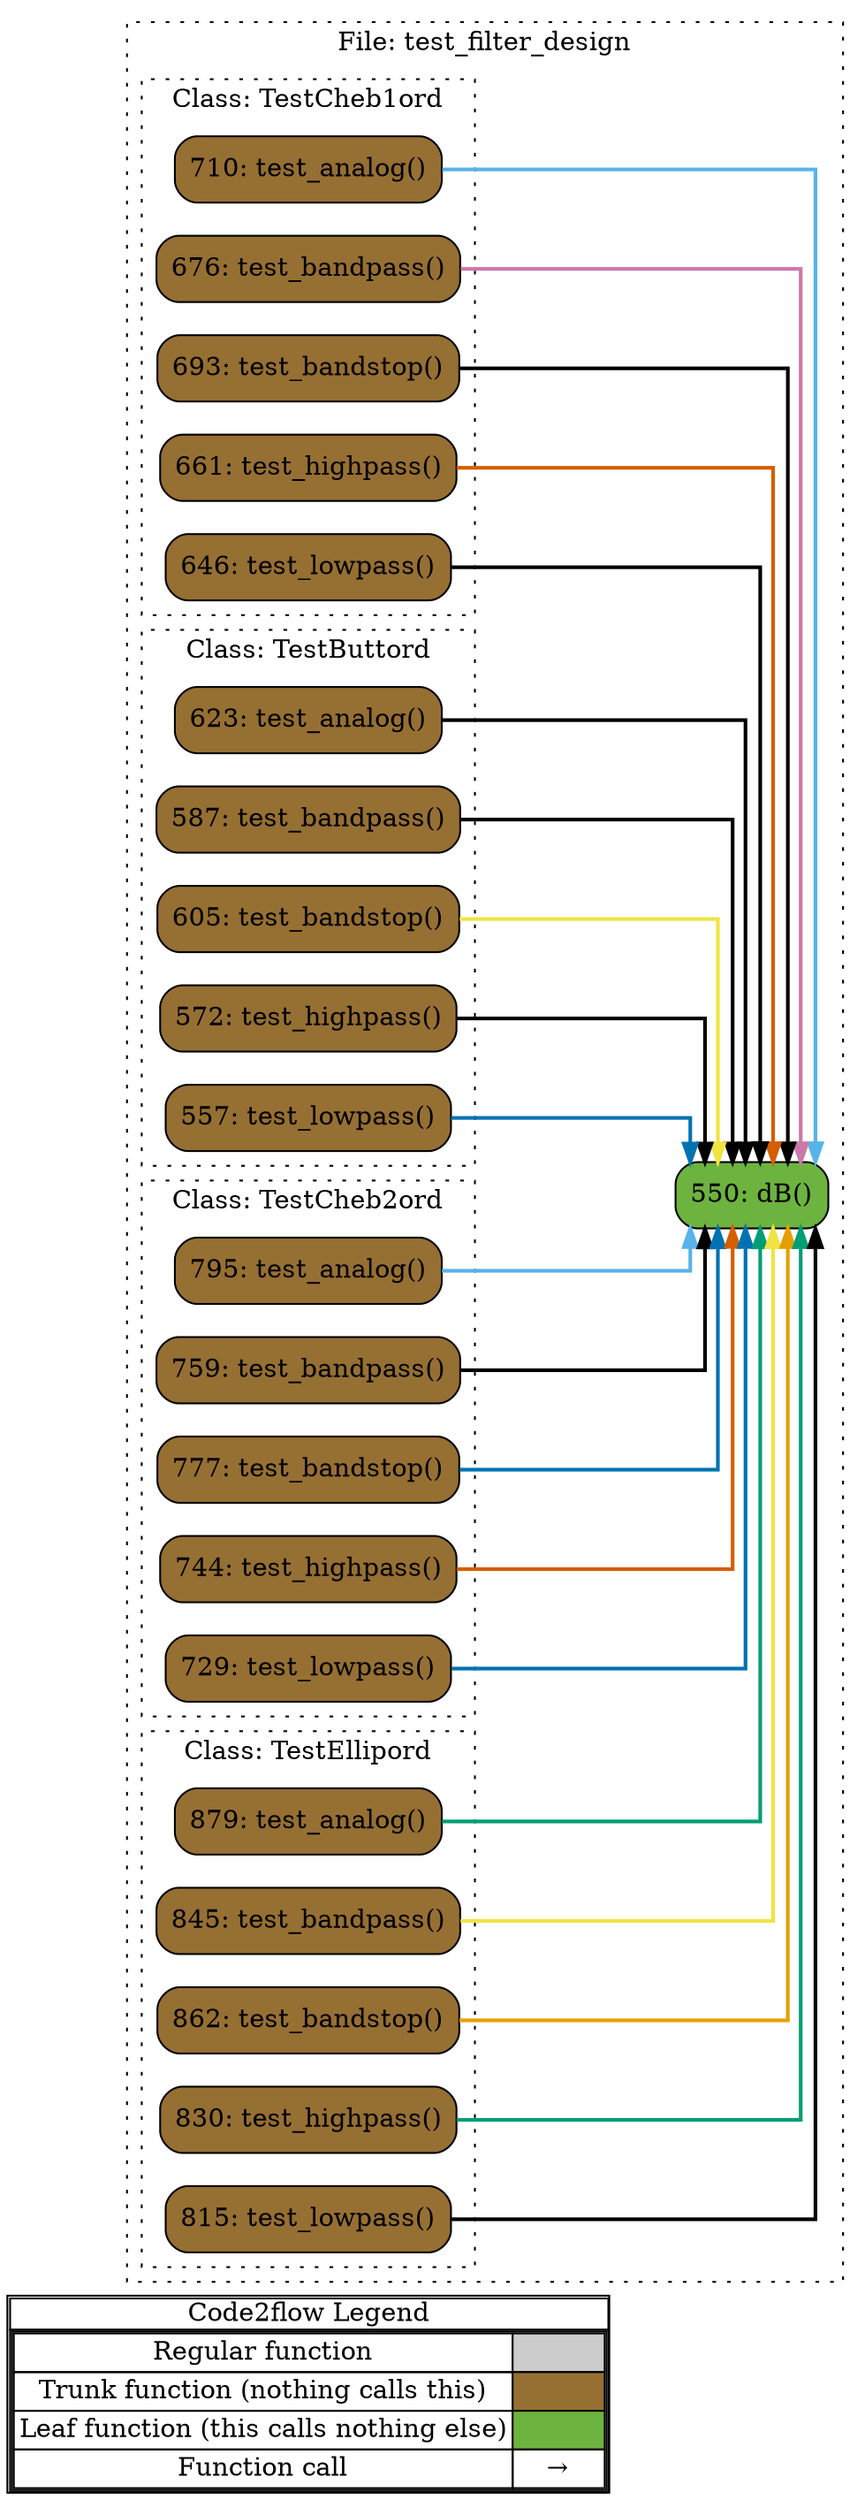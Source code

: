 digraph G {
concentrate=true;
splines="ortho";
rankdir="LR";
subgraph legend{
    rank = min;
    label = "legend";
    Legend [shape=none, margin=0, label = <
        <table cellspacing="0" cellpadding="0" border="1"><tr><td>Code2flow Legend</td></tr><tr><td>
        <table cellspacing="0">
        <tr><td>Regular function</td><td width="50px" bgcolor='#cccccc'></td></tr>
        <tr><td>Trunk function (nothing calls this)</td><td bgcolor='#966F33'></td></tr>
        <tr><td>Leaf function (this calls nothing else)</td><td bgcolor='#6db33f'></td></tr>
        <tr><td>Function call</td><td><font color='black'>&#8594;</font></td></tr>
        </table></td></tr></table>
        >];
}node_d1b3f070 [label="623: test_analog()" name="test_filter_design::TestButtord.test_analog" shape="rect" style="rounded,filled" fillcolor="#966F33" ];
node_5fbbf828 [label="587: test_bandpass()" name="test_filter_design::TestButtord.test_bandpass" shape="rect" style="rounded,filled" fillcolor="#966F33" ];
node_29173f1c [label="605: test_bandstop()" name="test_filter_design::TestButtord.test_bandstop" shape="rect" style="rounded,filled" fillcolor="#966F33" ];
node_541b49e0 [label="572: test_highpass()" name="test_filter_design::TestButtord.test_highpass" shape="rect" style="rounded,filled" fillcolor="#966F33" ];
node_fce1237d [label="557: test_lowpass()" name="test_filter_design::TestButtord.test_lowpass" shape="rect" style="rounded,filled" fillcolor="#966F33" ];
node_c9769992 [label="710: test_analog()" name="test_filter_design::TestCheb1ord.test_analog" shape="rect" style="rounded,filled" fillcolor="#966F33" ];
node_23b51597 [label="676: test_bandpass()" name="test_filter_design::TestCheb1ord.test_bandpass" shape="rect" style="rounded,filled" fillcolor="#966F33" ];
node_55ba5138 [label="693: test_bandstop()" name="test_filter_design::TestCheb1ord.test_bandstop" shape="rect" style="rounded,filled" fillcolor="#966F33" ];
node_10c6f77e [label="661: test_highpass()" name="test_filter_design::TestCheb1ord.test_highpass" shape="rect" style="rounded,filled" fillcolor="#966F33" ];
node_2d121678 [label="646: test_lowpass()" name="test_filter_design::TestCheb1ord.test_lowpass" shape="rect" style="rounded,filled" fillcolor="#966F33" ];
node_7bf5d3e2 [label="795: test_analog()" name="test_filter_design::TestCheb2ord.test_analog" shape="rect" style="rounded,filled" fillcolor="#966F33" ];
node_91afdcd0 [label="759: test_bandpass()" name="test_filter_design::TestCheb2ord.test_bandpass" shape="rect" style="rounded,filled" fillcolor="#966F33" ];
node_35207f9d [label="777: test_bandstop()" name="test_filter_design::TestCheb2ord.test_bandstop" shape="rect" style="rounded,filled" fillcolor="#966F33" ];
node_29077616 [label="744: test_highpass()" name="test_filter_design::TestCheb2ord.test_highpass" shape="rect" style="rounded,filled" fillcolor="#966F33" ];
node_4377ee9d [label="729: test_lowpass()" name="test_filter_design::TestCheb2ord.test_lowpass" shape="rect" style="rounded,filled" fillcolor="#966F33" ];
node_b51672e3 [label="879: test_analog()" name="test_filter_design::TestEllipord.test_analog" shape="rect" style="rounded,filled" fillcolor="#966F33" ];
node_25280d74 [label="845: test_bandpass()" name="test_filter_design::TestEllipord.test_bandpass" shape="rect" style="rounded,filled" fillcolor="#966F33" ];
node_d5e295c1 [label="862: test_bandstop()" name="test_filter_design::TestEllipord.test_bandstop" shape="rect" style="rounded,filled" fillcolor="#966F33" ];
node_8c59b37b [label="830: test_highpass()" name="test_filter_design::TestEllipord.test_highpass" shape="rect" style="rounded,filled" fillcolor="#966F33" ];
node_b3e59e68 [label="815: test_lowpass()" name="test_filter_design::TestEllipord.test_lowpass" shape="rect" style="rounded,filled" fillcolor="#966F33" ];
node_8e514125 [label="550: dB()" name="test_filter_design::dB" shape="rect" style="rounded,filled" fillcolor="#6db33f" ];
node_d1b3f070 -> node_8e514125 [color="#000000" penwidth="2"];
node_d1b3f070 -> node_8e514125 [color="#000000" penwidth="2"];
node_5fbbf828 -> node_8e514125 [color="#000000" penwidth="2"];
node_5fbbf828 -> node_8e514125 [color="#000000" penwidth="2"];
node_29173f1c -> node_8e514125 [color="#F0E442" penwidth="2"];
node_29173f1c -> node_8e514125 [color="#F0E442" penwidth="2"];
node_541b49e0 -> node_8e514125 [color="#000000" penwidth="2"];
node_541b49e0 -> node_8e514125 [color="#000000" penwidth="2"];
node_fce1237d -> node_8e514125 [color="#0072B2" penwidth="2"];
node_fce1237d -> node_8e514125 [color="#0072B2" penwidth="2"];
node_c9769992 -> node_8e514125 [color="#56B4E9" penwidth="2"];
node_c9769992 -> node_8e514125 [color="#56B4E9" penwidth="2"];
node_23b51597 -> node_8e514125 [color="#CC79A7" penwidth="2"];
node_23b51597 -> node_8e514125 [color="#CC79A7" penwidth="2"];
node_55ba5138 -> node_8e514125 [color="#000000" penwidth="2"];
node_55ba5138 -> node_8e514125 [color="#000000" penwidth="2"];
node_10c6f77e -> node_8e514125 [color="#D55E00" penwidth="2"];
node_10c6f77e -> node_8e514125 [color="#D55E00" penwidth="2"];
node_2d121678 -> node_8e514125 [color="#000000" penwidth="2"];
node_2d121678 -> node_8e514125 [color="#000000" penwidth="2"];
node_7bf5d3e2 -> node_8e514125 [color="#56B4E9" penwidth="2"];
node_7bf5d3e2 -> node_8e514125 [color="#56B4E9" penwidth="2"];
node_91afdcd0 -> node_8e514125 [color="#000000" penwidth="2"];
node_91afdcd0 -> node_8e514125 [color="#000000" penwidth="2"];
node_35207f9d -> node_8e514125 [color="#0072B2" penwidth="2"];
node_35207f9d -> node_8e514125 [color="#0072B2" penwidth="2"];
node_29077616 -> node_8e514125 [color="#D55E00" penwidth="2"];
node_29077616 -> node_8e514125 [color="#D55E00" penwidth="2"];
node_4377ee9d -> node_8e514125 [color="#0072B2" penwidth="2"];
node_4377ee9d -> node_8e514125 [color="#0072B2" penwidth="2"];
node_b51672e3 -> node_8e514125 [color="#009E73" penwidth="2"];
node_b51672e3 -> node_8e514125 [color="#009E73" penwidth="2"];
node_25280d74 -> node_8e514125 [color="#F0E442" penwidth="2"];
node_25280d74 -> node_8e514125 [color="#F0E442" penwidth="2"];
node_d5e295c1 -> node_8e514125 [color="#E69F00" penwidth="2"];
node_d5e295c1 -> node_8e514125 [color="#E69F00" penwidth="2"];
node_8c59b37b -> node_8e514125 [color="#009E73" penwidth="2"];
node_8c59b37b -> node_8e514125 [color="#009E73" penwidth="2"];
node_b3e59e68 -> node_8e514125 [color="#000000" penwidth="2"];
node_b3e59e68 -> node_8e514125 [color="#000000" penwidth="2"];
subgraph cluster_0591699e {
    node_8e514125;
    label="File: test_filter_design";
    name="test_filter_design";
    style="filled";
    graph[style=dotted];
    subgraph cluster_3da3be8d {
        node_fce1237d node_541b49e0 node_5fbbf828 node_29173f1c node_d1b3f070;
        label="Class: TestButtord";
        name="TestButtord";
        style="filled";
        graph[style=dotted];
    };
    subgraph cluster_b77a8005 {
        node_2d121678 node_10c6f77e node_23b51597 node_55ba5138 node_c9769992;
        label="Class: TestCheb1ord";
        name="TestCheb1ord";
        style="filled";
        graph[style=dotted];
    };
    subgraph cluster_055e06c9 {
        node_4377ee9d node_29077616 node_91afdcd0 node_35207f9d node_7bf5d3e2;
        label="Class: TestCheb2ord";
        name="TestCheb2ord";
        style="filled";
        graph[style=dotted];
    };
    subgraph cluster_aeb9c125 {
        node_b3e59e68 node_8c59b37b node_25280d74 node_d5e295c1 node_b51672e3;
        label="Class: TestEllipord";
        name="TestEllipord";
        style="filled";
        graph[style=dotted];
    };
};
}
